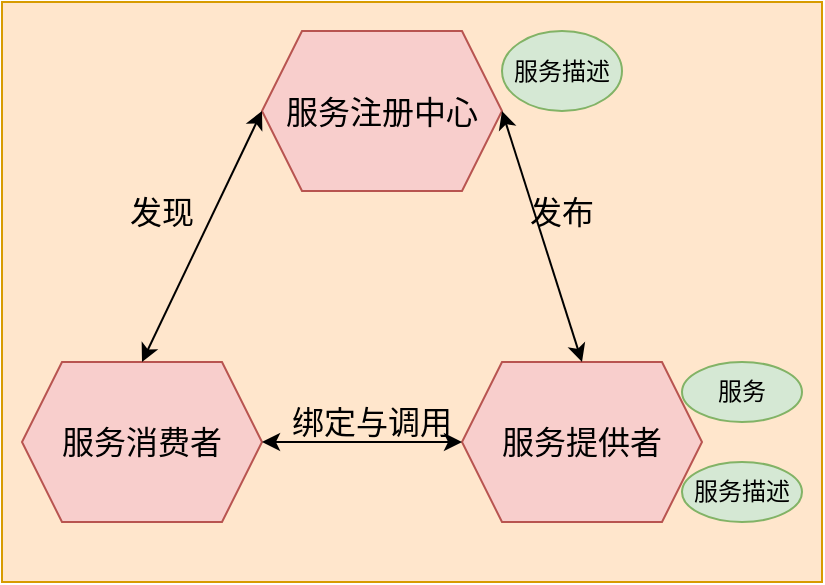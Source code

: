 <mxfile version="13.10.4" type="github">
  <diagram id="tB0IfrXO_8III00Q3soG" name="Page-1">
    <mxGraphModel dx="1038" dy="508" grid="1" gridSize="10" guides="1" tooltips="1" connect="1" arrows="1" fold="1" page="1" pageScale="1" pageWidth="827" pageHeight="1169" math="0" shadow="0">
      <root>
        <mxCell id="0" />
        <mxCell id="1" parent="0" />
        <mxCell id="2iThwFsMndZxWmJRYikl-11" value="" style="rounded=0;whiteSpace=wrap;html=1;fillColor=#ffe6cc;strokeColor=#d79b00;" vertex="1" parent="1">
          <mxGeometry x="210" y="470" width="410" height="290" as="geometry" />
        </mxCell>
        <mxCell id="2iThwFsMndZxWmJRYikl-10" value="服务描述" style="ellipse;whiteSpace=wrap;html=1;fillColor=#d5e8d4;strokeColor=#82b366;" vertex="1" parent="1">
          <mxGeometry x="460" y="484.5" width="60" height="40" as="geometry" />
        </mxCell>
        <mxCell id="2iThwFsMndZxWmJRYikl-12" value="&lt;font style=&quot;font-size: 16px&quot;&gt;服务消费者&lt;/font&gt;" style="shape=hexagon;perimeter=hexagonPerimeter2;whiteSpace=wrap;html=1;fixedSize=1;fillColor=#f8cecc;strokeColor=#b85450;" vertex="1" parent="1">
          <mxGeometry x="220" y="650" width="120" height="80" as="geometry" />
        </mxCell>
        <mxCell id="2iThwFsMndZxWmJRYikl-13" value="&lt;font style=&quot;font-size: 16px&quot;&gt;服务注册中心&lt;/font&gt;" style="shape=hexagon;perimeter=hexagonPerimeter2;whiteSpace=wrap;html=1;fixedSize=1;fillColor=#f8cecc;strokeColor=#b85450;" vertex="1" parent="1">
          <mxGeometry x="340" y="484.5" width="120" height="80" as="geometry" />
        </mxCell>
        <mxCell id="2iThwFsMndZxWmJRYikl-14" value="&lt;font style=&quot;font-size: 16px&quot;&gt;服务提供者&lt;/font&gt;" style="shape=hexagon;perimeter=hexagonPerimeter2;whiteSpace=wrap;html=1;fixedSize=1;fillColor=#f8cecc;strokeColor=#b85450;" vertex="1" parent="1">
          <mxGeometry x="440" y="650" width="120" height="80" as="geometry" />
        </mxCell>
        <mxCell id="2iThwFsMndZxWmJRYikl-15" value="" style="endArrow=classic;startArrow=classic;html=1;exitX=1;exitY=0.5;exitDx=0;exitDy=0;entryX=0;entryY=0.5;entryDx=0;entryDy=0;" edge="1" parent="1" source="2iThwFsMndZxWmJRYikl-12" target="2iThwFsMndZxWmJRYikl-14">
          <mxGeometry width="50" height="50" relative="1" as="geometry">
            <mxPoint x="330" y="280" as="sourcePoint" />
            <mxPoint x="380" y="230" as="targetPoint" />
          </mxGeometry>
        </mxCell>
        <mxCell id="2iThwFsMndZxWmJRYikl-16" value="" style="endArrow=classic;startArrow=classic;html=1;entryX=0;entryY=0.5;entryDx=0;entryDy=0;exitX=0.5;exitY=0;exitDx=0;exitDy=0;" edge="1" parent="1" source="2iThwFsMndZxWmJRYikl-12" target="2iThwFsMndZxWmJRYikl-13">
          <mxGeometry width="50" height="50" relative="1" as="geometry">
            <mxPoint x="230" y="160" as="sourcePoint" />
            <mxPoint x="280" y="110" as="targetPoint" />
          </mxGeometry>
        </mxCell>
        <mxCell id="2iThwFsMndZxWmJRYikl-17" value="" style="endArrow=classic;startArrow=classic;html=1;entryX=1;entryY=0.5;entryDx=0;entryDy=0;exitX=0.5;exitY=0;exitDx=0;exitDy=0;" edge="1" parent="1" source="2iThwFsMndZxWmJRYikl-14" target="2iThwFsMndZxWmJRYikl-13">
          <mxGeometry width="50" height="50" relative="1" as="geometry">
            <mxPoint x="470" y="160" as="sourcePoint" />
            <mxPoint x="520" y="110" as="targetPoint" />
          </mxGeometry>
        </mxCell>
        <mxCell id="2iThwFsMndZxWmJRYikl-19" value="服务" style="ellipse;whiteSpace=wrap;html=1;fillColor=#d5e8d4;strokeColor=#82b366;" vertex="1" parent="1">
          <mxGeometry x="550" y="650" width="60" height="30" as="geometry" />
        </mxCell>
        <mxCell id="2iThwFsMndZxWmJRYikl-20" value="服务描述" style="ellipse;whiteSpace=wrap;html=1;fillColor=#d5e8d4;strokeColor=#82b366;" vertex="1" parent="1">
          <mxGeometry x="550" y="700" width="60" height="30" as="geometry" />
        </mxCell>
        <mxCell id="2iThwFsMndZxWmJRYikl-22" value="&lt;font style=&quot;font-size: 16px&quot;&gt;发现&lt;/font&gt;" style="text;html=1;strokeColor=none;fillColor=none;align=center;verticalAlign=middle;whiteSpace=wrap;rounded=0;" vertex="1" parent="1">
          <mxGeometry x="270" y="565" width="40" height="20" as="geometry" />
        </mxCell>
        <mxCell id="2iThwFsMndZxWmJRYikl-23" value="&lt;font style=&quot;font-size: 16px&quot;&gt;发布&lt;/font&gt;" style="text;html=1;strokeColor=none;fillColor=none;align=center;verticalAlign=middle;whiteSpace=wrap;rounded=0;" vertex="1" parent="1">
          <mxGeometry x="470" y="565" width="40" height="20" as="geometry" />
        </mxCell>
        <mxCell id="2iThwFsMndZxWmJRYikl-24" value="&lt;font style=&quot;font-size: 16px&quot;&gt;绑定与调用&lt;/font&gt;" style="text;html=1;strokeColor=none;fillColor=none;align=center;verticalAlign=middle;whiteSpace=wrap;rounded=0;" vertex="1" parent="1">
          <mxGeometry x="350" y="670" width="90" height="20" as="geometry" />
        </mxCell>
      </root>
    </mxGraphModel>
  </diagram>
</mxfile>
